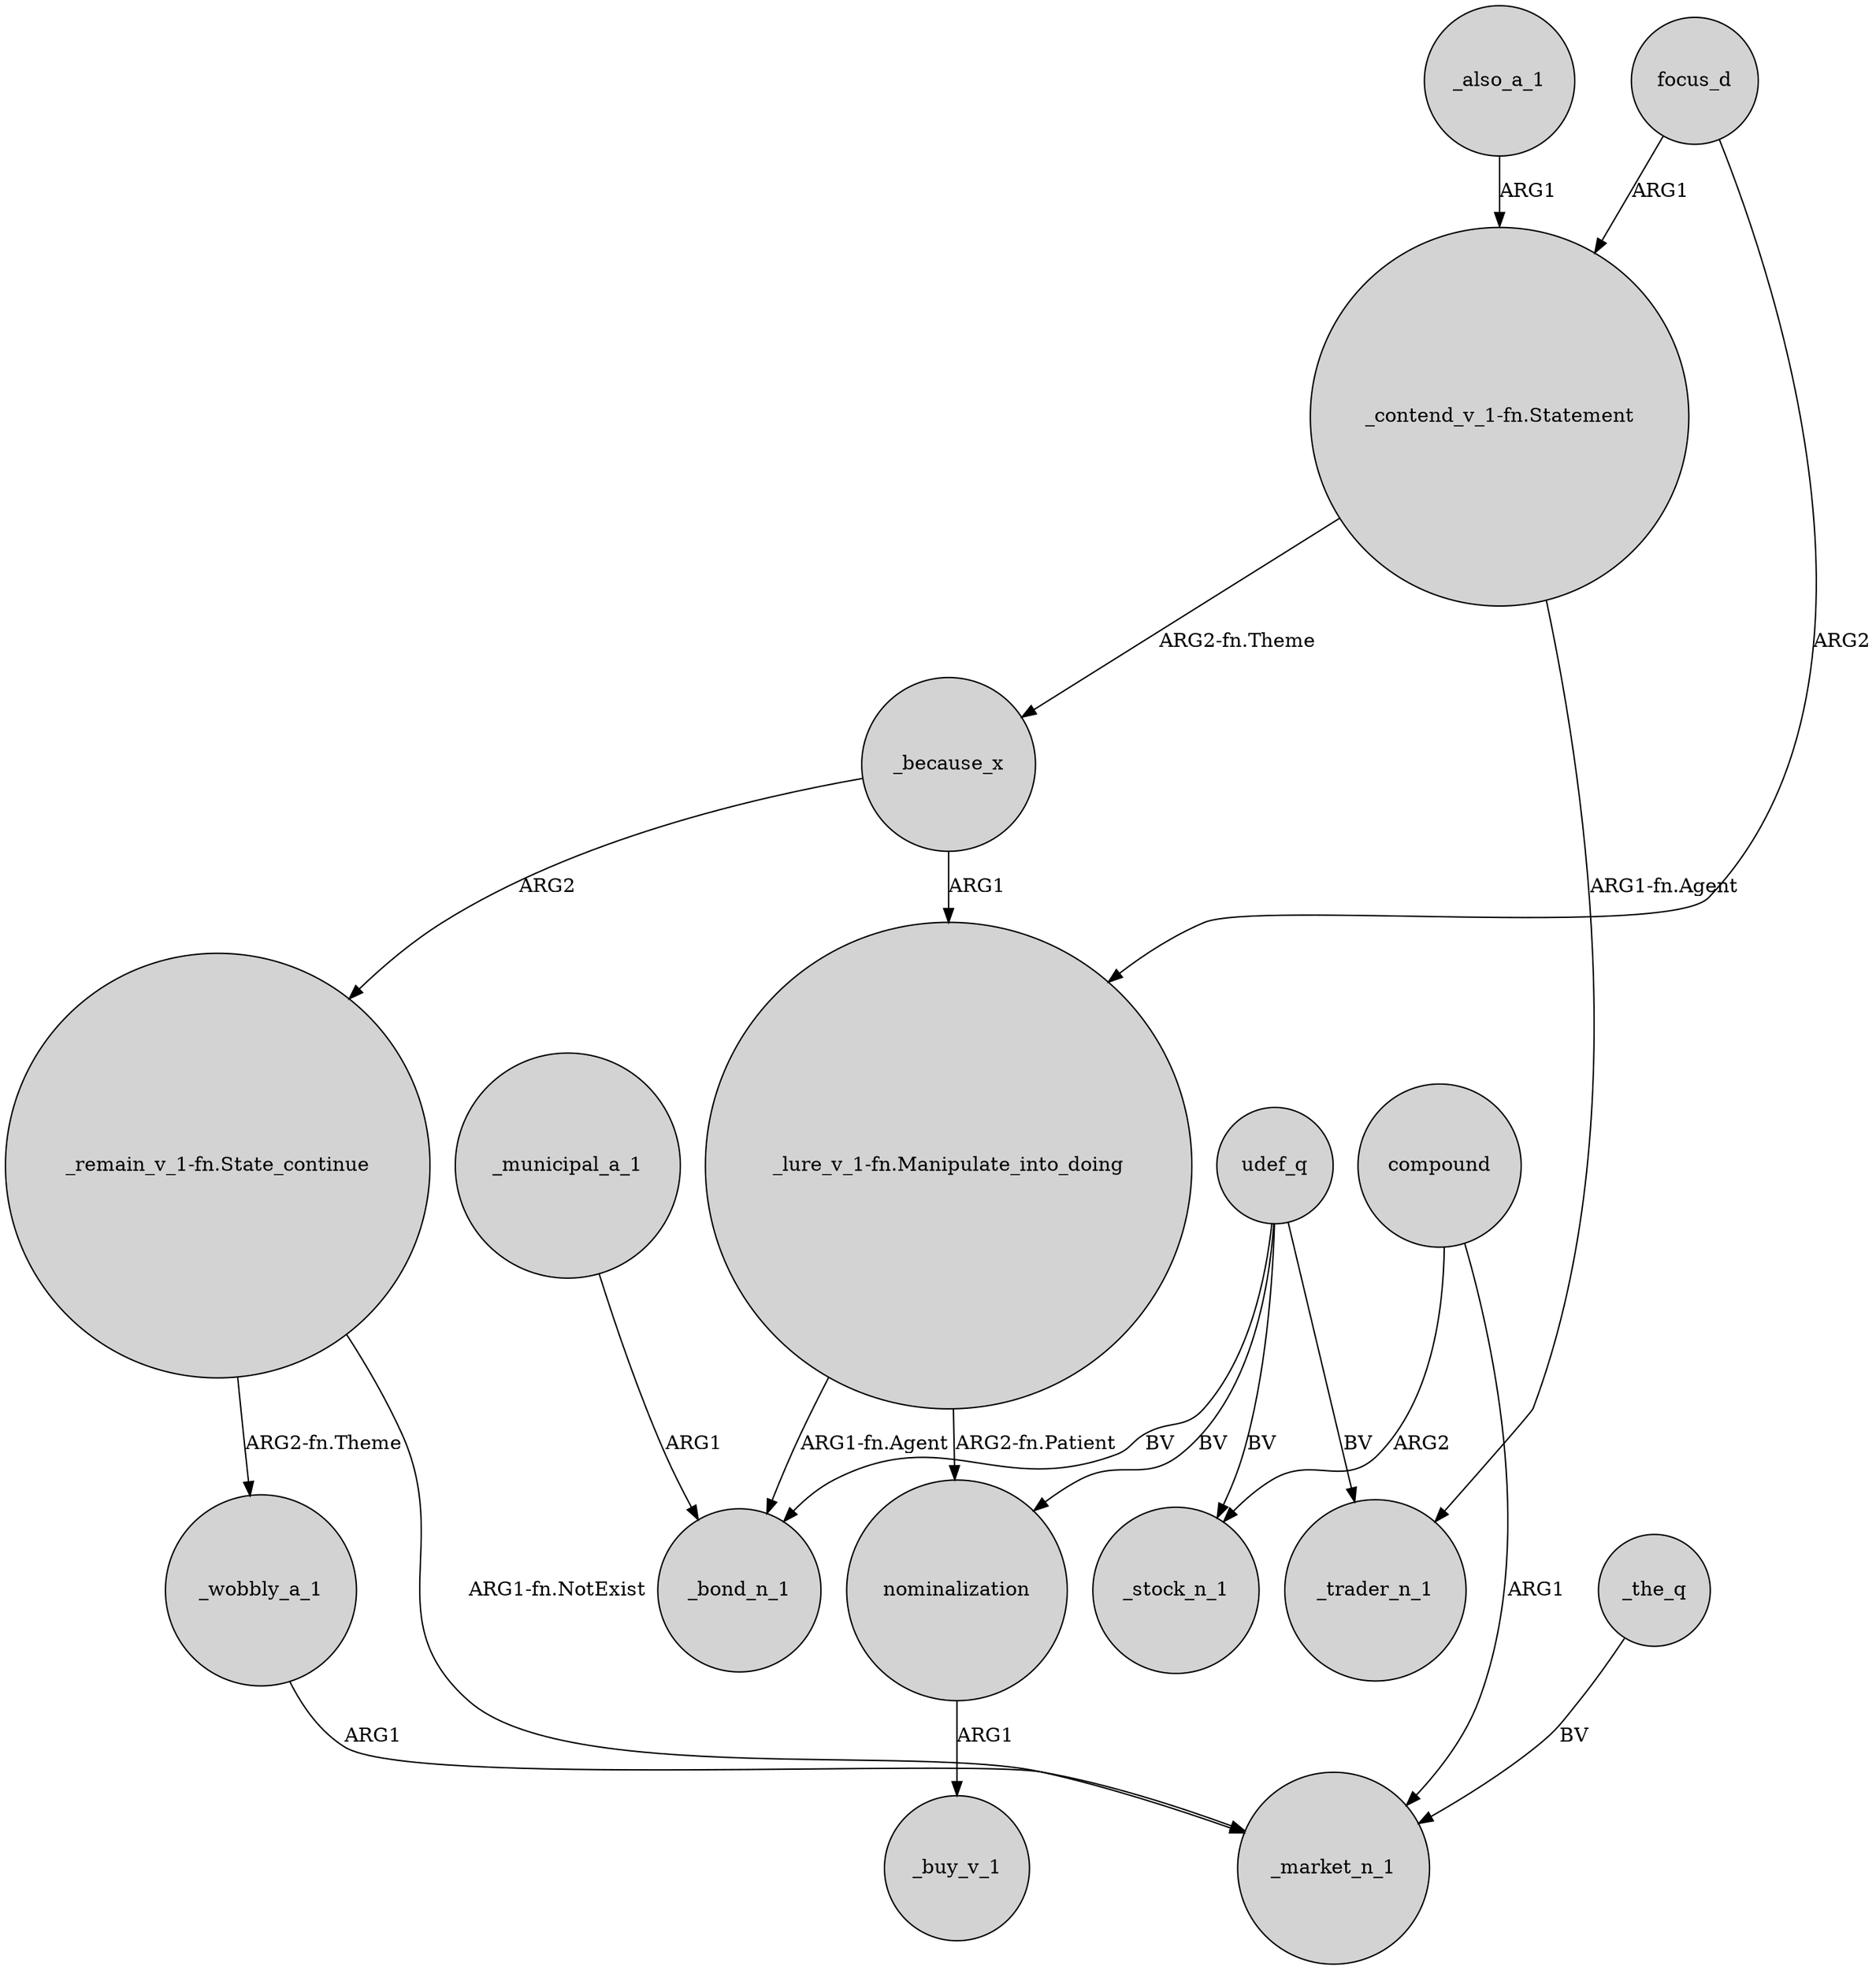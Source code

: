 digraph {
	node [shape=circle style=filled]
	_also_a_1 -> "_contend_v_1-fn.Statement" [label=ARG1]
	_because_x -> "_lure_v_1-fn.Manipulate_into_doing" [label=ARG1]
	udef_q -> _trader_n_1 [label=BV]
	focus_d -> "_lure_v_1-fn.Manipulate_into_doing" [label=ARG2]
	_municipal_a_1 -> _bond_n_1 [label=ARG1]
	_wobbly_a_1 -> _market_n_1 [label=ARG1]
	nominalization -> _buy_v_1 [label=ARG1]
	"_contend_v_1-fn.Statement" -> _trader_n_1 [label="ARG1-fn.Agent"]
	compound -> _stock_n_1 [label=ARG2]
	"_lure_v_1-fn.Manipulate_into_doing" -> _bond_n_1 [label="ARG1-fn.Agent"]
	udef_q -> _bond_n_1 [label=BV]
	udef_q -> _stock_n_1 [label=BV]
	"_remain_v_1-fn.State_continue" -> _market_n_1 [label="ARG1-fn.NotExist"]
	"_contend_v_1-fn.Statement" -> _because_x [label="ARG2-fn.Theme"]
	"_remain_v_1-fn.State_continue" -> _wobbly_a_1 [label="ARG2-fn.Theme"]
	"_lure_v_1-fn.Manipulate_into_doing" -> nominalization [label="ARG2-fn.Patient"]
	udef_q -> nominalization [label=BV]
	_because_x -> "_remain_v_1-fn.State_continue" [label=ARG2]
	compound -> _market_n_1 [label=ARG1]
	_the_q -> _market_n_1 [label=BV]
	focus_d -> "_contend_v_1-fn.Statement" [label=ARG1]
}
